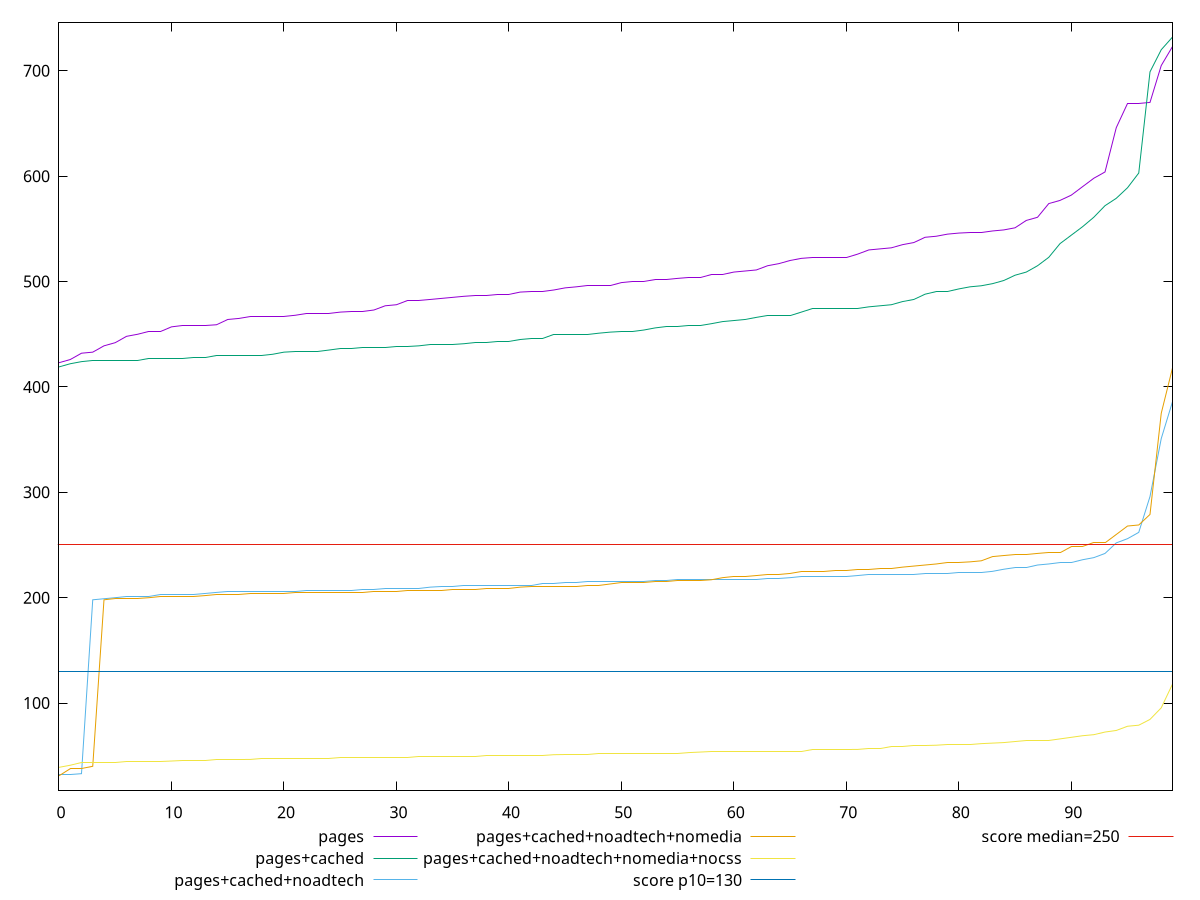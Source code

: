 reset

$pages <<EOF
0 423
1 426
2 432
3 433
4 439
5 442
6 448
7 450
8 452.9999999999982
9 453
10 457
11 458
12 458.0000000000018
13 458.0000000000018
14 459.0000000000018
15 464
16 464.9999999999982
17 467
18 467
19 467
20 467.0000000000018
21 468
22 470
23 470
24 470
25 471
26 472
27 472
28 473
29 477
30 478
31 482
32 482
33 483
34 484
35 485
36 486
37 487
38 487
39 487.9999999999991
40 488
41 490
42 491
43 491
44 492
45 494
46 495
47 496
48 496
49 496
50 499
51 499.9999999999991
52 500
53 502
54 502
55 503.0000000000018
56 504
57 504
58 506.9999999999991
59 507
60 509.0000000000009
61 510
62 511
63 515.0000000000009
64 517
65 519.9999999999991
66 522
67 523
68 523
69 523.0000000000018
70 523.0000000000018
71 526
72 530
73 531
74 532
75 535
76 537
77 542
78 543
79 545
80 546
81 547
82 547
83 547.9999999999982
84 548.9999999999991
85 551
86 558
87 560.9999999999982
88 573.9999999999991
89 577
90 582
91 590.0000000000018
92 598
93 604
94 646
95 669
96 669
97 670
98 705
99 723
EOF

$pagesCached <<EOF
0 419
1 422
2 424
3 425
4 425
5 425
6 425
7 425
8 427
9 427
10 427
11 427
12 428
13 428
14 430
15 430
16 430
17 430
18 430
19 431
20 433
21 433.9999999999982
22 434
23 434
24 435
25 436
26 436
27 437
28 437
29 437
30 438
31 438
32 439
33 440
34 440
35 440
36 441
37 442
38 442
39 443
40 443
41 445
42 446
43 446
44 450
45 450
46 450
47 450
48 451
49 452
50 453
51 453
52 454
53 456
54 457
55 457
56 458
57 458
58 460
59 462
60 463
61 464
62 466
63 468
64 468
65 468
66 471
67 474
68 474
69 474
70 474
71 474
72 476
73 477
74 478
75 481.0000000000018
76 483
77 488
78 491
79 491
80 493
81 495
82 496
83 498
84 501
85 506
86 509
87 515
88 523
89 536
90 544
91 552
92 561
93 572
94 579
95 588.9999999999991
96 603
97 699
98 720
99 732
EOF

$pagesCachedNoadtech <<EOF
0 32
1 32
2 33
3 198
4 199
5 200
6 201
7 201
8 201.00000000000023
9 203
10 203
11 203.00000000000023
12 203.00000000000045
13 204.00000000000023
14 205
15 205.99999999999977
16 206
17 206
18 206
19 206
20 206
21 206.00000000000023
22 206.99999999999955
23 206.99999999999977
24 206.99999999999977
25 207
26 207
27 208.00000000000023
28 208.00000000000023
29 209
30 209
31 209
32 209
33 210
34 211.00000000000023
35 211.00000000000045
36 212
37 212
38 212
39 212
40 212
41 212
42 212
43 213
44 213
45 214
46 214.00000000000023
47 214.99999999999977
48 215
49 215
50 215
51 215
52 215
53 215.99999999999977
54 216
55 216.99999999999977
56 217
57 217
58 217
59 217
60 217
61 217.00000000000023
62 217.00000000000023
63 217.99999999999977
64 218
65 219
66 219.99999999999955
67 220
68 220
69 220
70 220
71 221
72 222
73 222
74 222
75 222
76 222.00000000000023
77 222.99999999999977
78 223.00000000000023
79 223.00000000000023
80 224
81 224
82 224.00000000000023
83 225
84 227.00000000000045
85 228.99999999999977
86 229
87 231.00000000000023
88 232.00000000000023
89 232.99999999999977
90 233
91 236.00000000000023
92 238
93 242
94 252
95 256
96 261.9999999999998
97 295.9999999999998
98 350.9999999999998
99 386
EOF

$pagesCachedNoadtechNomedia <<EOF
0 31
1 38
2 38
3 40
4 198
5 199
6 199.00000000000023
7 199.00000000000023
8 200
9 201
10 201
11 201.00000000000023
12 201.00000000000023
13 202
14 203
15 203
16 203
17 204
18 204
19 204
20 204
21 204.99999999999977
22 204.99999999999977
23 204.99999999999977
24 205
25 205
26 205
27 205
28 205.99999999999977
29 205.99999999999977
30 206.00000000000023
31 207
32 207.00000000000023
33 207.00000000000023
34 207.00000000000045
35 207.99999999999977
36 208
37 208
38 209
39 209
40 209.00000000000023
41 209.99999999999955
42 210.99999999999977
43 211
44 211
45 211
46 211
47 212
48 212.00000000000045
49 212.99999999999977
50 214
51 214
52 214.00000000000023
53 215
54 215.00000000000045
55 215.99999999999977
56 216
57 216.00000000000023
58 217
59 219.00000000000045
60 220
61 220.00000000000023
62 221
63 222.00000000000023
64 222.00000000000045
65 223
66 225
67 225.00000000000045
68 225.00000000000045
69 226
70 226
71 226.99999999999955
72 227
73 228
74 228.00000000000023
75 228.99999999999977
76 230.00000000000023
77 231.00000000000023
78 232.00000000000023
79 233
80 233.00000000000023
81 233.99999999999955
82 234.99999999999977
83 239.00000000000045
84 240
85 240.99999999999977
86 241.00000000000023
87 242
88 243
89 243
90 249
91 249
92 252
93 252
94 260
95 268
96 269
97 279
98 375
99 418.00000000000045
EOF

$pagesCachedNoadtechNomediaNocss <<EOF
0 39
1 41
2 44
3 44
4 44
5 44
6 44.5
7 44.5
8 44.5
9 44.5
10 45
11 45.5
12 45.5
13 45.5
14 46
15 46
16 46
17 46.5
18 46.999999999999886
19 47
20 47
21 47
22 47
23 47.5
24 47.5
25 48
26 48
27 48
28 48
29 48
30 48.5
31 48.5
32 48.999999999999886
33 49
34 49
35 49
36 49.499999999999886
37 49.5
38 49.999999999999886
39 50
40 50
41 50
42 50
43 50
44 50.999999999999886
45 51.5
46 51.5
47 51.5
48 52
49 52
50 52.499999999999886
51 52.5
52 52.5
53 52.5
54 52.5
55 52.5
56 53
57 53.499999999999886
58 54
59 54
60 54
61 54
62 54
63 54
64 54.000000000000114
65 54.5
66 54.5
67 55.499999999999886
68 55.5
69 55.5
70 55.5
71 56
72 57
73 57.000000000000114
74 58.5
75 58.5
76 59.499999999999886
77 59.5
78 60
79 61
80 61
81 61
82 61.500000000000114
83 62
84 62.500000000000114
85 63.5
86 63.999999999999886
87 64
88 64.5
89 66
90 67.5
91 69
92 70
93 72.50000000000011
94 74
95 78.00000000000011
96 79
97 84.5
98 95.5
99 117.99999999999989
EOF

set key outside below
set xrange [0:99]
set yrange [16.98:746.02]
set trange [16.98:746.02]
set terminal svg size 640, 580 enhanced background rgb 'white'
set output "report_00012_2021-02-09T11:01:39.952Z/max-potential-fid/comparison/sorted/all_raw.svg"

plot $pages title "pages" with line, \
     $pagesCached title "pages+cached" with line, \
     $pagesCachedNoadtech title "pages+cached+noadtech" with line, \
     $pagesCachedNoadtechNomedia title "pages+cached+noadtech+nomedia" with line, \
     $pagesCachedNoadtechNomediaNocss title "pages+cached+noadtech+nomedia+nocss" with line, \
     130 title "score p10=130", \
     250 title "score median=250"

reset
